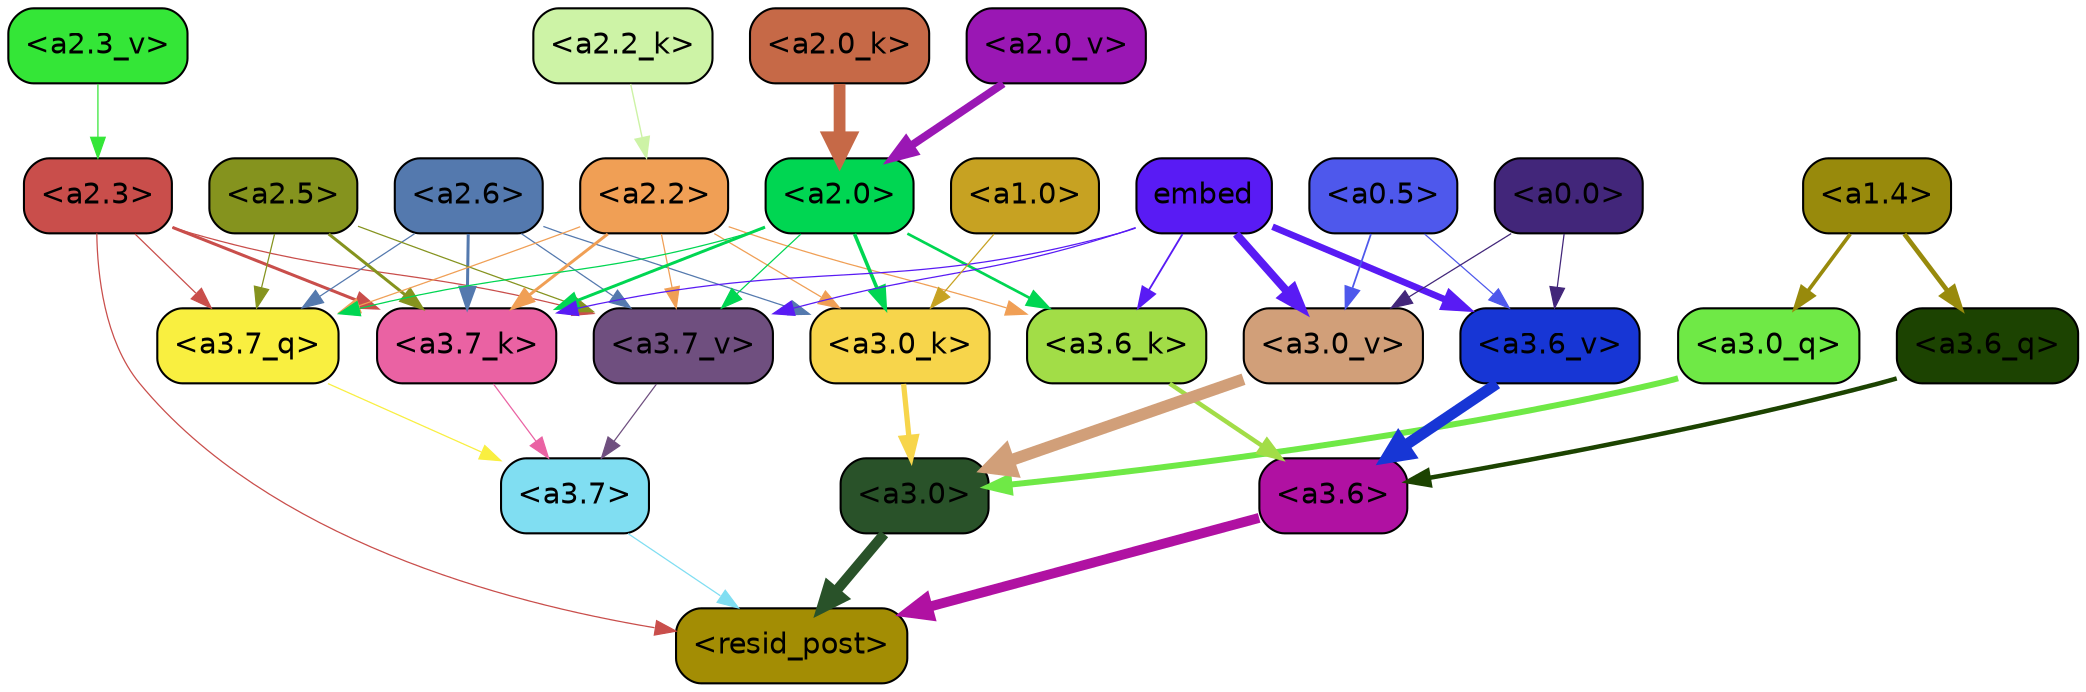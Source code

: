 strict digraph "" {
	graph [bgcolor=transparent,
		layout=dot,
		overlap=false,
		splines=true
	];
	"<a3.7>"	[color=black,
		fillcolor="#80def2",
		fontname=Helvetica,
		shape=box,
		style="filled, rounded"];
	"<resid_post>"	[color=black,
		fillcolor="#a38d04",
		fontname=Helvetica,
		shape=box,
		style="filled, rounded"];
	"<a3.7>" -> "<resid_post>"	[color="#80def2",
		penwidth=0.6];
	"<a3.6>"	[color=black,
		fillcolor="#b011a2",
		fontname=Helvetica,
		shape=box,
		style="filled, rounded"];
	"<a3.6>" -> "<resid_post>"	[color="#b011a2",
		penwidth=4.746312499046326];
	"<a3.0>"	[color=black,
		fillcolor="#295229",
		fontname=Helvetica,
		shape=box,
		style="filled, rounded"];
	"<a3.0>" -> "<resid_post>"	[color="#295229",
		penwidth=4.896343111991882];
	"<a2.3>"	[color=black,
		fillcolor="#c94e4b",
		fontname=Helvetica,
		shape=box,
		style="filled, rounded"];
	"<a2.3>" -> "<resid_post>"	[color="#c94e4b",
		penwidth=0.6];
	"<a3.7_q>"	[color=black,
		fillcolor="#f9ef40",
		fontname=Helvetica,
		shape=box,
		style="filled, rounded"];
	"<a2.3>" -> "<a3.7_q>"	[color="#c94e4b",
		penwidth=0.6];
	"<a3.7_k>"	[color=black,
		fillcolor="#ea62a3",
		fontname=Helvetica,
		shape=box,
		style="filled, rounded"];
	"<a2.3>" -> "<a3.7_k>"	[color="#c94e4b",
		penwidth=1.467104621231556];
	"<a3.7_v>"	[color=black,
		fillcolor="#6f4f7f",
		fontname=Helvetica,
		shape=box,
		style="filled, rounded"];
	"<a2.3>" -> "<a3.7_v>"	[color="#c94e4b",
		penwidth=0.6];
	"<a3.7_q>" -> "<a3.7>"	[color="#f9ef40",
		penwidth=0.6];
	"<a3.6_q>"	[color=black,
		fillcolor="#1c4301",
		fontname=Helvetica,
		shape=box,
		style="filled, rounded"];
	"<a3.6_q>" -> "<a3.6>"	[color="#1c4301",
		penwidth=2.160832464694977];
	"<a3.0_q>"	[color=black,
		fillcolor="#6fe946",
		fontname=Helvetica,
		shape=box,
		style="filled, rounded"];
	"<a3.0_q>" -> "<a3.0>"	[color="#6fe946",
		penwidth=2.870753765106201];
	"<a3.7_k>" -> "<a3.7>"	[color="#ea62a3",
		penwidth=0.6];
	"<a3.6_k>"	[color=black,
		fillcolor="#a2dd47",
		fontname=Helvetica,
		shape=box,
		style="filled, rounded"];
	"<a3.6_k>" -> "<a3.6>"	[color="#a2dd47",
		penwidth=2.13908451795578];
	"<a3.0_k>"	[color=black,
		fillcolor="#f7d54b",
		fontname=Helvetica,
		shape=box,
		style="filled, rounded"];
	"<a3.0_k>" -> "<a3.0>"	[color="#f7d54b",
		penwidth=2.520303964614868];
	"<a3.7_v>" -> "<a3.7>"	[color="#6f4f7f",
		penwidth=0.6];
	"<a3.6_v>"	[color=black,
		fillcolor="#1736d5",
		fontname=Helvetica,
		shape=box,
		style="filled, rounded"];
	"<a3.6_v>" -> "<a3.6>"	[color="#1736d5",
		penwidth=5.297133803367615];
	"<a3.0_v>"	[color=black,
		fillcolor="#d19f79",
		fontname=Helvetica,
		shape=box,
		style="filled, rounded"];
	"<a3.0_v>" -> "<a3.0>"	[color="#d19f79",
		penwidth=5.680712580680847];
	"<a2.6>"	[color=black,
		fillcolor="#5479ae",
		fontname=Helvetica,
		shape=box,
		style="filled, rounded"];
	"<a2.6>" -> "<a3.7_q>"	[color="#5479ae",
		penwidth=0.6];
	"<a2.6>" -> "<a3.7_k>"	[color="#5479ae",
		penwidth=1.4453159049153328];
	"<a2.6>" -> "<a3.0_k>"	[color="#5479ae",
		penwidth=0.6];
	"<a2.6>" -> "<a3.7_v>"	[color="#5479ae",
		penwidth=0.6];
	"<a2.5>"	[color=black,
		fillcolor="#85931e",
		fontname=Helvetica,
		shape=box,
		style="filled, rounded"];
	"<a2.5>" -> "<a3.7_q>"	[color="#85931e",
		penwidth=0.6];
	"<a2.5>" -> "<a3.7_k>"	[color="#85931e",
		penwidth=1.4526091292500496];
	"<a2.5>" -> "<a3.7_v>"	[color="#85931e",
		penwidth=0.6];
	"<a2.2>"	[color=black,
		fillcolor="#f09f55",
		fontname=Helvetica,
		shape=box,
		style="filled, rounded"];
	"<a2.2>" -> "<a3.7_q>"	[color="#f09f55",
		penwidth=0.6];
	"<a2.2>" -> "<a3.7_k>"	[color="#f09f55",
		penwidth=1.4310357049107552];
	"<a2.2>" -> "<a3.6_k>"	[color="#f09f55",
		penwidth=0.6];
	"<a2.2>" -> "<a3.0_k>"	[color="#f09f55",
		penwidth=0.6];
	"<a2.2>" -> "<a3.7_v>"	[color="#f09f55",
		penwidth=0.6];
	"<a2.0>"	[color=black,
		fillcolor="#00d652",
		fontname=Helvetica,
		shape=box,
		style="filled, rounded"];
	"<a2.0>" -> "<a3.7_q>"	[color="#00d652",
		penwidth=0.6];
	"<a2.0>" -> "<a3.7_k>"	[color="#00d652",
		penwidth=1.4314699843525887];
	"<a2.0>" -> "<a3.6_k>"	[color="#00d652",
		penwidth=1.2950235605239868];
	"<a2.0>" -> "<a3.0_k>"	[color="#00d652",
		penwidth=1.712992787361145];
	"<a2.0>" -> "<a3.7_v>"	[color="#00d652",
		penwidth=0.6];
	"<a1.4>"	[color=black,
		fillcolor="#988a0c",
		fontname=Helvetica,
		shape=box,
		style="filled, rounded"];
	"<a1.4>" -> "<a3.6_q>"	[color="#988a0c",
		penwidth=2.242796540260315];
	"<a1.4>" -> "<a3.0_q>"	[color="#988a0c",
		penwidth=1.7808996737003326];
	embed	[color=black,
		fillcolor="#591bf4",
		fontname=Helvetica,
		shape=box,
		style="filled, rounded"];
	embed -> "<a3.7_k>"	[color="#591bf4",
		penwidth=0.6];
	embed -> "<a3.6_k>"	[color="#591bf4",
		penwidth=0.891706109046936];
	embed -> "<a3.7_v>"	[color="#591bf4",
		penwidth=0.6];
	embed -> "<a3.6_v>"	[color="#591bf4",
		penwidth=3.1766927242279053];
	embed -> "<a3.0_v>"	[color="#591bf4",
		penwidth=3.9005755856633186];
	"<a1.0>"	[color=black,
		fillcolor="#c7a222",
		fontname=Helvetica,
		shape=box,
		style="filled, rounded"];
	"<a1.0>" -> "<a3.0_k>"	[color="#c7a222",
		penwidth=0.6];
	"<a0.5>"	[color=black,
		fillcolor="#4e58ec",
		fontname=Helvetica,
		shape=box,
		style="filled, rounded"];
	"<a0.5>" -> "<a3.6_v>"	[color="#4e58ec",
		penwidth=0.6];
	"<a0.5>" -> "<a3.0_v>"	[color="#4e58ec",
		penwidth=0.8493617177009583];
	"<a0.0>"	[color=black,
		fillcolor="#42267a",
		fontname=Helvetica,
		shape=box,
		style="filled, rounded"];
	"<a0.0>" -> "<a3.6_v>"	[color="#42267a",
		penwidth=0.6];
	"<a0.0>" -> "<a3.0_v>"	[color="#42267a",
		penwidth=0.6];
	"<a2.2_k>"	[color=black,
		fillcolor="#cdf3a6",
		fontname=Helvetica,
		shape=box,
		style="filled, rounded"];
	"<a2.2_k>" -> "<a2.2>"	[color="#cdf3a6",
		penwidth=0.6690489649772644];
	"<a2.0_k>"	[color=black,
		fillcolor="#c66947",
		fontname=Helvetica,
		shape=box,
		style="filled, rounded"];
	"<a2.0_k>" -> "<a2.0>"	[color="#c66947",
		penwidth=5.656688302755356];
	"<a2.3_v>"	[color=black,
		fillcolor="#34e637",
		fontname=Helvetica,
		shape=box,
		style="filled, rounded"];
	"<a2.3_v>" -> "<a2.3>"	[color="#34e637",
		penwidth=0.6];
	"<a2.0_v>"	[color=black,
		fillcolor="#9a17b4",
		fontname=Helvetica,
		shape=box,
		style="filled, rounded"];
	"<a2.0_v>" -> "<a2.0>"	[color="#9a17b4",
		penwidth=3.8170836865901947];
}
